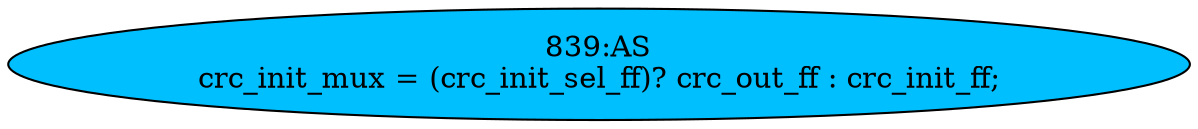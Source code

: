 strict digraph "" {
	node [label="\N"];
	"839:AS"	 [ast="<pyverilog.vparser.ast.Assign object at 0x7f01261f3990>",
		def_var="['crc_init_mux']",
		fillcolor=deepskyblue,
		label="839:AS
crc_init_mux = (crc_init_sel_ff)? crc_out_ff : crc_init_ff;",
		statements="[]",
		style=filled,
		typ=Assign,
		use_var="['crc_init_sel_ff', 'crc_out_ff', 'crc_init_ff']"];
}

